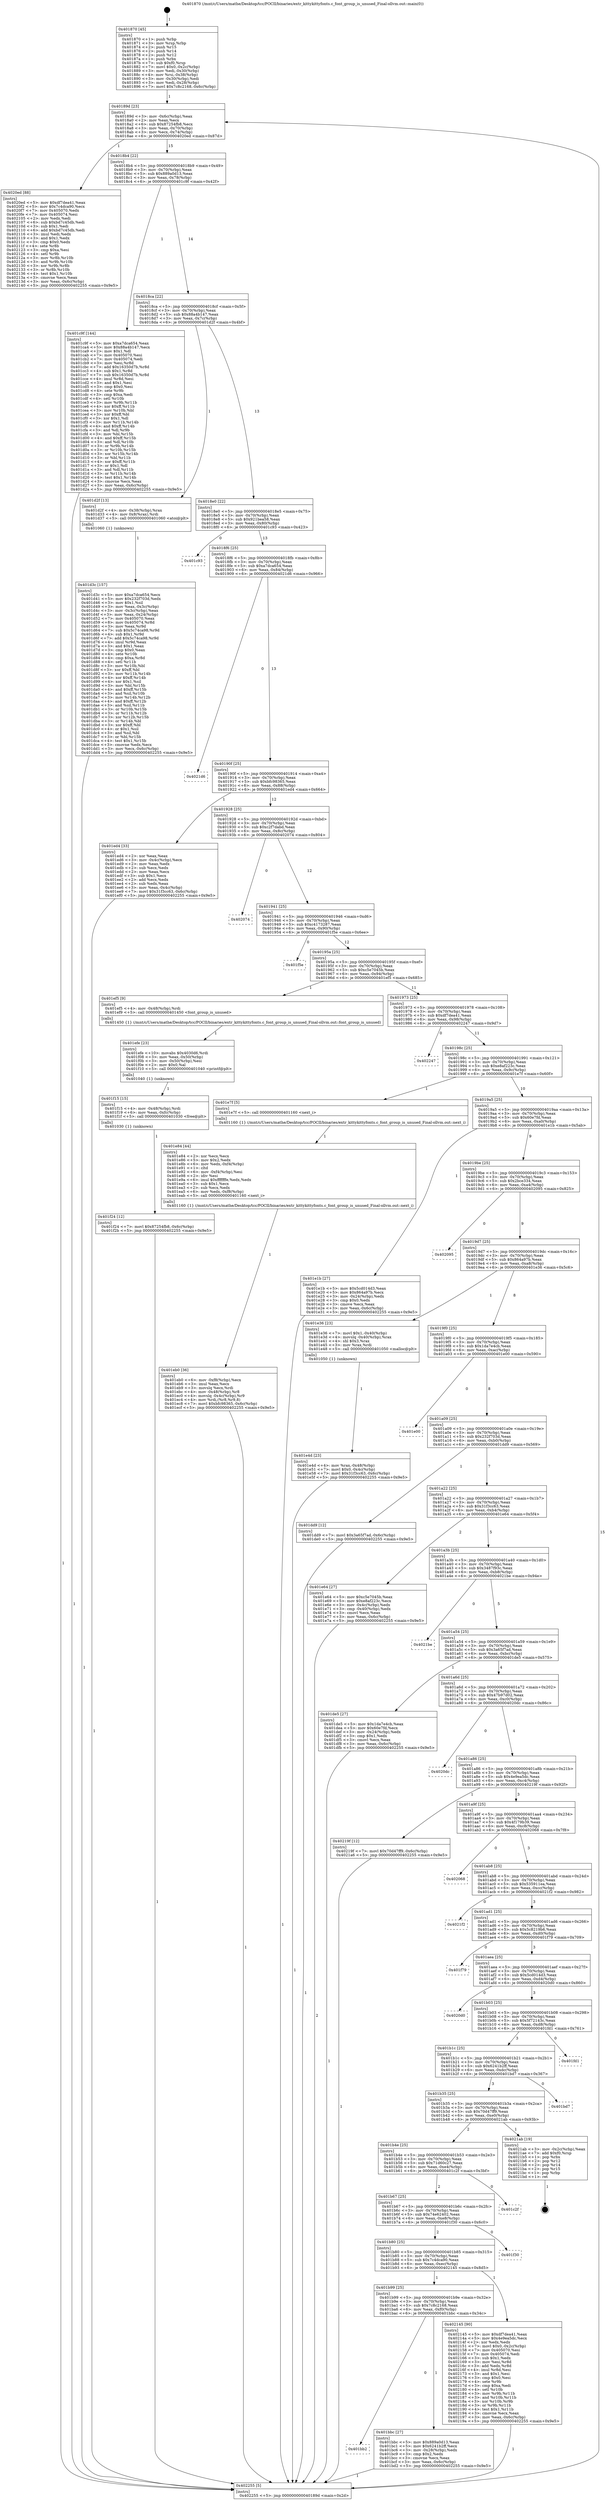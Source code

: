digraph "0x401870" {
  label = "0x401870 (/mnt/c/Users/mathe/Desktop/tcc/POCII/binaries/extr_kittykittyfonts.c_font_group_is_unused_Final-ollvm.out::main(0))"
  labelloc = "t"
  node[shape=record]

  Entry [label="",width=0.3,height=0.3,shape=circle,fillcolor=black,style=filled]
  "0x40189d" [label="{
     0x40189d [23]\l
     | [instrs]\l
     &nbsp;&nbsp;0x40189d \<+3\>: mov -0x6c(%rbp),%eax\l
     &nbsp;&nbsp;0x4018a0 \<+2\>: mov %eax,%ecx\l
     &nbsp;&nbsp;0x4018a2 \<+6\>: sub $0x87254fb8,%ecx\l
     &nbsp;&nbsp;0x4018a8 \<+3\>: mov %eax,-0x70(%rbp)\l
     &nbsp;&nbsp;0x4018ab \<+3\>: mov %ecx,-0x74(%rbp)\l
     &nbsp;&nbsp;0x4018ae \<+6\>: je 00000000004020ed \<main+0x87d\>\l
  }"]
  "0x4020ed" [label="{
     0x4020ed [88]\l
     | [instrs]\l
     &nbsp;&nbsp;0x4020ed \<+5\>: mov $0xdf7dea41,%eax\l
     &nbsp;&nbsp;0x4020f2 \<+5\>: mov $0x7c4dca90,%ecx\l
     &nbsp;&nbsp;0x4020f7 \<+7\>: mov 0x405070,%edx\l
     &nbsp;&nbsp;0x4020fe \<+7\>: mov 0x405074,%esi\l
     &nbsp;&nbsp;0x402105 \<+2\>: mov %edx,%edi\l
     &nbsp;&nbsp;0x402107 \<+6\>: sub $0xbd7c45db,%edi\l
     &nbsp;&nbsp;0x40210d \<+3\>: sub $0x1,%edi\l
     &nbsp;&nbsp;0x402110 \<+6\>: add $0xbd7c45db,%edi\l
     &nbsp;&nbsp;0x402116 \<+3\>: imul %edi,%edx\l
     &nbsp;&nbsp;0x402119 \<+3\>: and $0x1,%edx\l
     &nbsp;&nbsp;0x40211c \<+3\>: cmp $0x0,%edx\l
     &nbsp;&nbsp;0x40211f \<+4\>: sete %r8b\l
     &nbsp;&nbsp;0x402123 \<+3\>: cmp $0xa,%esi\l
     &nbsp;&nbsp;0x402126 \<+4\>: setl %r9b\l
     &nbsp;&nbsp;0x40212a \<+3\>: mov %r8b,%r10b\l
     &nbsp;&nbsp;0x40212d \<+3\>: and %r9b,%r10b\l
     &nbsp;&nbsp;0x402130 \<+3\>: xor %r9b,%r8b\l
     &nbsp;&nbsp;0x402133 \<+3\>: or %r8b,%r10b\l
     &nbsp;&nbsp;0x402136 \<+4\>: test $0x1,%r10b\l
     &nbsp;&nbsp;0x40213a \<+3\>: cmovne %ecx,%eax\l
     &nbsp;&nbsp;0x40213d \<+3\>: mov %eax,-0x6c(%rbp)\l
     &nbsp;&nbsp;0x402140 \<+5\>: jmp 0000000000402255 \<main+0x9e5\>\l
  }"]
  "0x4018b4" [label="{
     0x4018b4 [22]\l
     | [instrs]\l
     &nbsp;&nbsp;0x4018b4 \<+5\>: jmp 00000000004018b9 \<main+0x49\>\l
     &nbsp;&nbsp;0x4018b9 \<+3\>: mov -0x70(%rbp),%eax\l
     &nbsp;&nbsp;0x4018bc \<+5\>: sub $0x889a0d13,%eax\l
     &nbsp;&nbsp;0x4018c1 \<+3\>: mov %eax,-0x78(%rbp)\l
     &nbsp;&nbsp;0x4018c4 \<+6\>: je 0000000000401c9f \<main+0x42f\>\l
  }"]
  Exit [label="",width=0.3,height=0.3,shape=circle,fillcolor=black,style=filled,peripheries=2]
  "0x401c9f" [label="{
     0x401c9f [144]\l
     | [instrs]\l
     &nbsp;&nbsp;0x401c9f \<+5\>: mov $0xa7dca654,%eax\l
     &nbsp;&nbsp;0x401ca4 \<+5\>: mov $0x88a4b147,%ecx\l
     &nbsp;&nbsp;0x401ca9 \<+2\>: mov $0x1,%dl\l
     &nbsp;&nbsp;0x401cab \<+7\>: mov 0x405070,%esi\l
     &nbsp;&nbsp;0x401cb2 \<+7\>: mov 0x405074,%edi\l
     &nbsp;&nbsp;0x401cb9 \<+3\>: mov %esi,%r8d\l
     &nbsp;&nbsp;0x401cbc \<+7\>: add $0x16350d7b,%r8d\l
     &nbsp;&nbsp;0x401cc3 \<+4\>: sub $0x1,%r8d\l
     &nbsp;&nbsp;0x401cc7 \<+7\>: sub $0x16350d7b,%r8d\l
     &nbsp;&nbsp;0x401cce \<+4\>: imul %r8d,%esi\l
     &nbsp;&nbsp;0x401cd2 \<+3\>: and $0x1,%esi\l
     &nbsp;&nbsp;0x401cd5 \<+3\>: cmp $0x0,%esi\l
     &nbsp;&nbsp;0x401cd8 \<+4\>: sete %r9b\l
     &nbsp;&nbsp;0x401cdc \<+3\>: cmp $0xa,%edi\l
     &nbsp;&nbsp;0x401cdf \<+4\>: setl %r10b\l
     &nbsp;&nbsp;0x401ce3 \<+3\>: mov %r9b,%r11b\l
     &nbsp;&nbsp;0x401ce6 \<+4\>: xor $0xff,%r11b\l
     &nbsp;&nbsp;0x401cea \<+3\>: mov %r10b,%bl\l
     &nbsp;&nbsp;0x401ced \<+3\>: xor $0xff,%bl\l
     &nbsp;&nbsp;0x401cf0 \<+3\>: xor $0x1,%dl\l
     &nbsp;&nbsp;0x401cf3 \<+3\>: mov %r11b,%r14b\l
     &nbsp;&nbsp;0x401cf6 \<+4\>: and $0xff,%r14b\l
     &nbsp;&nbsp;0x401cfa \<+3\>: and %dl,%r9b\l
     &nbsp;&nbsp;0x401cfd \<+3\>: mov %bl,%r15b\l
     &nbsp;&nbsp;0x401d00 \<+4\>: and $0xff,%r15b\l
     &nbsp;&nbsp;0x401d04 \<+3\>: and %dl,%r10b\l
     &nbsp;&nbsp;0x401d07 \<+3\>: or %r9b,%r14b\l
     &nbsp;&nbsp;0x401d0a \<+3\>: or %r10b,%r15b\l
     &nbsp;&nbsp;0x401d0d \<+3\>: xor %r15b,%r14b\l
     &nbsp;&nbsp;0x401d10 \<+3\>: or %bl,%r11b\l
     &nbsp;&nbsp;0x401d13 \<+4\>: xor $0xff,%r11b\l
     &nbsp;&nbsp;0x401d17 \<+3\>: or $0x1,%dl\l
     &nbsp;&nbsp;0x401d1a \<+3\>: and %dl,%r11b\l
     &nbsp;&nbsp;0x401d1d \<+3\>: or %r11b,%r14b\l
     &nbsp;&nbsp;0x401d20 \<+4\>: test $0x1,%r14b\l
     &nbsp;&nbsp;0x401d24 \<+3\>: cmovne %ecx,%eax\l
     &nbsp;&nbsp;0x401d27 \<+3\>: mov %eax,-0x6c(%rbp)\l
     &nbsp;&nbsp;0x401d2a \<+5\>: jmp 0000000000402255 \<main+0x9e5\>\l
  }"]
  "0x4018ca" [label="{
     0x4018ca [22]\l
     | [instrs]\l
     &nbsp;&nbsp;0x4018ca \<+5\>: jmp 00000000004018cf \<main+0x5f\>\l
     &nbsp;&nbsp;0x4018cf \<+3\>: mov -0x70(%rbp),%eax\l
     &nbsp;&nbsp;0x4018d2 \<+5\>: sub $0x88a4b147,%eax\l
     &nbsp;&nbsp;0x4018d7 \<+3\>: mov %eax,-0x7c(%rbp)\l
     &nbsp;&nbsp;0x4018da \<+6\>: je 0000000000401d2f \<main+0x4bf\>\l
  }"]
  "0x401f24" [label="{
     0x401f24 [12]\l
     | [instrs]\l
     &nbsp;&nbsp;0x401f24 \<+7\>: movl $0x87254fb8,-0x6c(%rbp)\l
     &nbsp;&nbsp;0x401f2b \<+5\>: jmp 0000000000402255 \<main+0x9e5\>\l
  }"]
  "0x401d2f" [label="{
     0x401d2f [13]\l
     | [instrs]\l
     &nbsp;&nbsp;0x401d2f \<+4\>: mov -0x38(%rbp),%rax\l
     &nbsp;&nbsp;0x401d33 \<+4\>: mov 0x8(%rax),%rdi\l
     &nbsp;&nbsp;0x401d37 \<+5\>: call 0000000000401060 \<atoi@plt\>\l
     | [calls]\l
     &nbsp;&nbsp;0x401060 \{1\} (unknown)\l
  }"]
  "0x4018e0" [label="{
     0x4018e0 [22]\l
     | [instrs]\l
     &nbsp;&nbsp;0x4018e0 \<+5\>: jmp 00000000004018e5 \<main+0x75\>\l
     &nbsp;&nbsp;0x4018e5 \<+3\>: mov -0x70(%rbp),%eax\l
     &nbsp;&nbsp;0x4018e8 \<+5\>: sub $0x921bea58,%eax\l
     &nbsp;&nbsp;0x4018ed \<+3\>: mov %eax,-0x80(%rbp)\l
     &nbsp;&nbsp;0x4018f0 \<+6\>: je 0000000000401c93 \<main+0x423\>\l
  }"]
  "0x401f15" [label="{
     0x401f15 [15]\l
     | [instrs]\l
     &nbsp;&nbsp;0x401f15 \<+4\>: mov -0x48(%rbp),%rdi\l
     &nbsp;&nbsp;0x401f19 \<+6\>: mov %eax,-0xfc(%rbp)\l
     &nbsp;&nbsp;0x401f1f \<+5\>: call 0000000000401030 \<free@plt\>\l
     | [calls]\l
     &nbsp;&nbsp;0x401030 \{1\} (unknown)\l
  }"]
  "0x401c93" [label="{
     0x401c93\l
  }", style=dashed]
  "0x4018f6" [label="{
     0x4018f6 [25]\l
     | [instrs]\l
     &nbsp;&nbsp;0x4018f6 \<+5\>: jmp 00000000004018fb \<main+0x8b\>\l
     &nbsp;&nbsp;0x4018fb \<+3\>: mov -0x70(%rbp),%eax\l
     &nbsp;&nbsp;0x4018fe \<+5\>: sub $0xa7dca654,%eax\l
     &nbsp;&nbsp;0x401903 \<+6\>: mov %eax,-0x84(%rbp)\l
     &nbsp;&nbsp;0x401909 \<+6\>: je 00000000004021d6 \<main+0x966\>\l
  }"]
  "0x401efe" [label="{
     0x401efe [23]\l
     | [instrs]\l
     &nbsp;&nbsp;0x401efe \<+10\>: movabs $0x4030d6,%rdi\l
     &nbsp;&nbsp;0x401f08 \<+3\>: mov %eax,-0x50(%rbp)\l
     &nbsp;&nbsp;0x401f0b \<+3\>: mov -0x50(%rbp),%esi\l
     &nbsp;&nbsp;0x401f0e \<+2\>: mov $0x0,%al\l
     &nbsp;&nbsp;0x401f10 \<+5\>: call 0000000000401040 \<printf@plt\>\l
     | [calls]\l
     &nbsp;&nbsp;0x401040 \{1\} (unknown)\l
  }"]
  "0x4021d6" [label="{
     0x4021d6\l
  }", style=dashed]
  "0x40190f" [label="{
     0x40190f [25]\l
     | [instrs]\l
     &nbsp;&nbsp;0x40190f \<+5\>: jmp 0000000000401914 \<main+0xa4\>\l
     &nbsp;&nbsp;0x401914 \<+3\>: mov -0x70(%rbp),%eax\l
     &nbsp;&nbsp;0x401917 \<+5\>: sub $0xbfc98365,%eax\l
     &nbsp;&nbsp;0x40191c \<+6\>: mov %eax,-0x88(%rbp)\l
     &nbsp;&nbsp;0x401922 \<+6\>: je 0000000000401ed4 \<main+0x664\>\l
  }"]
  "0x401eb0" [label="{
     0x401eb0 [36]\l
     | [instrs]\l
     &nbsp;&nbsp;0x401eb0 \<+6\>: mov -0xf8(%rbp),%ecx\l
     &nbsp;&nbsp;0x401eb6 \<+3\>: imul %eax,%ecx\l
     &nbsp;&nbsp;0x401eb9 \<+3\>: movslq %ecx,%rdi\l
     &nbsp;&nbsp;0x401ebc \<+4\>: mov -0x48(%rbp),%r8\l
     &nbsp;&nbsp;0x401ec0 \<+4\>: movslq -0x4c(%rbp),%r9\l
     &nbsp;&nbsp;0x401ec4 \<+4\>: mov %rdi,(%r8,%r9,8)\l
     &nbsp;&nbsp;0x401ec8 \<+7\>: movl $0xbfc98365,-0x6c(%rbp)\l
     &nbsp;&nbsp;0x401ecf \<+5\>: jmp 0000000000402255 \<main+0x9e5\>\l
  }"]
  "0x401ed4" [label="{
     0x401ed4 [33]\l
     | [instrs]\l
     &nbsp;&nbsp;0x401ed4 \<+2\>: xor %eax,%eax\l
     &nbsp;&nbsp;0x401ed6 \<+3\>: mov -0x4c(%rbp),%ecx\l
     &nbsp;&nbsp;0x401ed9 \<+2\>: mov %eax,%edx\l
     &nbsp;&nbsp;0x401edb \<+2\>: sub %ecx,%edx\l
     &nbsp;&nbsp;0x401edd \<+2\>: mov %eax,%ecx\l
     &nbsp;&nbsp;0x401edf \<+3\>: sub $0x1,%ecx\l
     &nbsp;&nbsp;0x401ee2 \<+2\>: add %ecx,%edx\l
     &nbsp;&nbsp;0x401ee4 \<+2\>: sub %edx,%eax\l
     &nbsp;&nbsp;0x401ee6 \<+3\>: mov %eax,-0x4c(%rbp)\l
     &nbsp;&nbsp;0x401ee9 \<+7\>: movl $0x31f3cc63,-0x6c(%rbp)\l
     &nbsp;&nbsp;0x401ef0 \<+5\>: jmp 0000000000402255 \<main+0x9e5\>\l
  }"]
  "0x401928" [label="{
     0x401928 [25]\l
     | [instrs]\l
     &nbsp;&nbsp;0x401928 \<+5\>: jmp 000000000040192d \<main+0xbd\>\l
     &nbsp;&nbsp;0x40192d \<+3\>: mov -0x70(%rbp),%eax\l
     &nbsp;&nbsp;0x401930 \<+5\>: sub $0xc2f7dabd,%eax\l
     &nbsp;&nbsp;0x401935 \<+6\>: mov %eax,-0x8c(%rbp)\l
     &nbsp;&nbsp;0x40193b \<+6\>: je 0000000000402074 \<main+0x804\>\l
  }"]
  "0x401e84" [label="{
     0x401e84 [44]\l
     | [instrs]\l
     &nbsp;&nbsp;0x401e84 \<+2\>: xor %ecx,%ecx\l
     &nbsp;&nbsp;0x401e86 \<+5\>: mov $0x2,%edx\l
     &nbsp;&nbsp;0x401e8b \<+6\>: mov %edx,-0xf4(%rbp)\l
     &nbsp;&nbsp;0x401e91 \<+1\>: cltd\l
     &nbsp;&nbsp;0x401e92 \<+6\>: mov -0xf4(%rbp),%esi\l
     &nbsp;&nbsp;0x401e98 \<+2\>: idiv %esi\l
     &nbsp;&nbsp;0x401e9a \<+6\>: imul $0xfffffffe,%edx,%edx\l
     &nbsp;&nbsp;0x401ea0 \<+3\>: sub $0x1,%ecx\l
     &nbsp;&nbsp;0x401ea3 \<+2\>: sub %ecx,%edx\l
     &nbsp;&nbsp;0x401ea5 \<+6\>: mov %edx,-0xf8(%rbp)\l
     &nbsp;&nbsp;0x401eab \<+5\>: call 0000000000401160 \<next_i\>\l
     | [calls]\l
     &nbsp;&nbsp;0x401160 \{1\} (/mnt/c/Users/mathe/Desktop/tcc/POCII/binaries/extr_kittykittyfonts.c_font_group_is_unused_Final-ollvm.out::next_i)\l
  }"]
  "0x402074" [label="{
     0x402074\l
  }", style=dashed]
  "0x401941" [label="{
     0x401941 [25]\l
     | [instrs]\l
     &nbsp;&nbsp;0x401941 \<+5\>: jmp 0000000000401946 \<main+0xd6\>\l
     &nbsp;&nbsp;0x401946 \<+3\>: mov -0x70(%rbp),%eax\l
     &nbsp;&nbsp;0x401949 \<+5\>: sub $0xc4173287,%eax\l
     &nbsp;&nbsp;0x40194e \<+6\>: mov %eax,-0x90(%rbp)\l
     &nbsp;&nbsp;0x401954 \<+6\>: je 0000000000401f5e \<main+0x6ee\>\l
  }"]
  "0x401e4d" [label="{
     0x401e4d [23]\l
     | [instrs]\l
     &nbsp;&nbsp;0x401e4d \<+4\>: mov %rax,-0x48(%rbp)\l
     &nbsp;&nbsp;0x401e51 \<+7\>: movl $0x0,-0x4c(%rbp)\l
     &nbsp;&nbsp;0x401e58 \<+7\>: movl $0x31f3cc63,-0x6c(%rbp)\l
     &nbsp;&nbsp;0x401e5f \<+5\>: jmp 0000000000402255 \<main+0x9e5\>\l
  }"]
  "0x401f5e" [label="{
     0x401f5e\l
  }", style=dashed]
  "0x40195a" [label="{
     0x40195a [25]\l
     | [instrs]\l
     &nbsp;&nbsp;0x40195a \<+5\>: jmp 000000000040195f \<main+0xef\>\l
     &nbsp;&nbsp;0x40195f \<+3\>: mov -0x70(%rbp),%eax\l
     &nbsp;&nbsp;0x401962 \<+5\>: sub $0xc5e7045b,%eax\l
     &nbsp;&nbsp;0x401967 \<+6\>: mov %eax,-0x94(%rbp)\l
     &nbsp;&nbsp;0x40196d \<+6\>: je 0000000000401ef5 \<main+0x685\>\l
  }"]
  "0x401d3c" [label="{
     0x401d3c [157]\l
     | [instrs]\l
     &nbsp;&nbsp;0x401d3c \<+5\>: mov $0xa7dca654,%ecx\l
     &nbsp;&nbsp;0x401d41 \<+5\>: mov $0x232f703d,%edx\l
     &nbsp;&nbsp;0x401d46 \<+3\>: mov $0x1,%sil\l
     &nbsp;&nbsp;0x401d49 \<+3\>: mov %eax,-0x3c(%rbp)\l
     &nbsp;&nbsp;0x401d4c \<+3\>: mov -0x3c(%rbp),%eax\l
     &nbsp;&nbsp;0x401d4f \<+3\>: mov %eax,-0x24(%rbp)\l
     &nbsp;&nbsp;0x401d52 \<+7\>: mov 0x405070,%eax\l
     &nbsp;&nbsp;0x401d59 \<+8\>: mov 0x405074,%r8d\l
     &nbsp;&nbsp;0x401d61 \<+3\>: mov %eax,%r9d\l
     &nbsp;&nbsp;0x401d64 \<+7\>: sub $0x5c74ca98,%r9d\l
     &nbsp;&nbsp;0x401d6b \<+4\>: sub $0x1,%r9d\l
     &nbsp;&nbsp;0x401d6f \<+7\>: add $0x5c74ca98,%r9d\l
     &nbsp;&nbsp;0x401d76 \<+4\>: imul %r9d,%eax\l
     &nbsp;&nbsp;0x401d7a \<+3\>: and $0x1,%eax\l
     &nbsp;&nbsp;0x401d7d \<+3\>: cmp $0x0,%eax\l
     &nbsp;&nbsp;0x401d80 \<+4\>: sete %r10b\l
     &nbsp;&nbsp;0x401d84 \<+4\>: cmp $0xa,%r8d\l
     &nbsp;&nbsp;0x401d88 \<+4\>: setl %r11b\l
     &nbsp;&nbsp;0x401d8c \<+3\>: mov %r10b,%bl\l
     &nbsp;&nbsp;0x401d8f \<+3\>: xor $0xff,%bl\l
     &nbsp;&nbsp;0x401d92 \<+3\>: mov %r11b,%r14b\l
     &nbsp;&nbsp;0x401d95 \<+4\>: xor $0xff,%r14b\l
     &nbsp;&nbsp;0x401d99 \<+4\>: xor $0x1,%sil\l
     &nbsp;&nbsp;0x401d9d \<+3\>: mov %bl,%r15b\l
     &nbsp;&nbsp;0x401da0 \<+4\>: and $0xff,%r15b\l
     &nbsp;&nbsp;0x401da4 \<+3\>: and %sil,%r10b\l
     &nbsp;&nbsp;0x401da7 \<+3\>: mov %r14b,%r12b\l
     &nbsp;&nbsp;0x401daa \<+4\>: and $0xff,%r12b\l
     &nbsp;&nbsp;0x401dae \<+3\>: and %sil,%r11b\l
     &nbsp;&nbsp;0x401db1 \<+3\>: or %r10b,%r15b\l
     &nbsp;&nbsp;0x401db4 \<+3\>: or %r11b,%r12b\l
     &nbsp;&nbsp;0x401db7 \<+3\>: xor %r12b,%r15b\l
     &nbsp;&nbsp;0x401dba \<+3\>: or %r14b,%bl\l
     &nbsp;&nbsp;0x401dbd \<+3\>: xor $0xff,%bl\l
     &nbsp;&nbsp;0x401dc0 \<+4\>: or $0x1,%sil\l
     &nbsp;&nbsp;0x401dc4 \<+3\>: and %sil,%bl\l
     &nbsp;&nbsp;0x401dc7 \<+3\>: or %bl,%r15b\l
     &nbsp;&nbsp;0x401dca \<+4\>: test $0x1,%r15b\l
     &nbsp;&nbsp;0x401dce \<+3\>: cmovne %edx,%ecx\l
     &nbsp;&nbsp;0x401dd1 \<+3\>: mov %ecx,-0x6c(%rbp)\l
     &nbsp;&nbsp;0x401dd4 \<+5\>: jmp 0000000000402255 \<main+0x9e5\>\l
  }"]
  "0x401ef5" [label="{
     0x401ef5 [9]\l
     | [instrs]\l
     &nbsp;&nbsp;0x401ef5 \<+4\>: mov -0x48(%rbp),%rdi\l
     &nbsp;&nbsp;0x401ef9 \<+5\>: call 0000000000401450 \<font_group_is_unused\>\l
     | [calls]\l
     &nbsp;&nbsp;0x401450 \{1\} (/mnt/c/Users/mathe/Desktop/tcc/POCII/binaries/extr_kittykittyfonts.c_font_group_is_unused_Final-ollvm.out::font_group_is_unused)\l
  }"]
  "0x401973" [label="{
     0x401973 [25]\l
     | [instrs]\l
     &nbsp;&nbsp;0x401973 \<+5\>: jmp 0000000000401978 \<main+0x108\>\l
     &nbsp;&nbsp;0x401978 \<+3\>: mov -0x70(%rbp),%eax\l
     &nbsp;&nbsp;0x40197b \<+5\>: sub $0xdf7dea41,%eax\l
     &nbsp;&nbsp;0x401980 \<+6\>: mov %eax,-0x98(%rbp)\l
     &nbsp;&nbsp;0x401986 \<+6\>: je 0000000000402247 \<main+0x9d7\>\l
  }"]
  "0x401870" [label="{
     0x401870 [45]\l
     | [instrs]\l
     &nbsp;&nbsp;0x401870 \<+1\>: push %rbp\l
     &nbsp;&nbsp;0x401871 \<+3\>: mov %rsp,%rbp\l
     &nbsp;&nbsp;0x401874 \<+2\>: push %r15\l
     &nbsp;&nbsp;0x401876 \<+2\>: push %r14\l
     &nbsp;&nbsp;0x401878 \<+2\>: push %r12\l
     &nbsp;&nbsp;0x40187a \<+1\>: push %rbx\l
     &nbsp;&nbsp;0x40187b \<+7\>: sub $0xf0,%rsp\l
     &nbsp;&nbsp;0x401882 \<+7\>: movl $0x0,-0x2c(%rbp)\l
     &nbsp;&nbsp;0x401889 \<+3\>: mov %edi,-0x30(%rbp)\l
     &nbsp;&nbsp;0x40188c \<+4\>: mov %rsi,-0x38(%rbp)\l
     &nbsp;&nbsp;0x401890 \<+3\>: mov -0x30(%rbp),%edi\l
     &nbsp;&nbsp;0x401893 \<+3\>: mov %edi,-0x28(%rbp)\l
     &nbsp;&nbsp;0x401896 \<+7\>: movl $0x7c8c2168,-0x6c(%rbp)\l
  }"]
  "0x402247" [label="{
     0x402247\l
  }", style=dashed]
  "0x40198c" [label="{
     0x40198c [25]\l
     | [instrs]\l
     &nbsp;&nbsp;0x40198c \<+5\>: jmp 0000000000401991 \<main+0x121\>\l
     &nbsp;&nbsp;0x401991 \<+3\>: mov -0x70(%rbp),%eax\l
     &nbsp;&nbsp;0x401994 \<+5\>: sub $0xe8af223c,%eax\l
     &nbsp;&nbsp;0x401999 \<+6\>: mov %eax,-0x9c(%rbp)\l
     &nbsp;&nbsp;0x40199f \<+6\>: je 0000000000401e7f \<main+0x60f\>\l
  }"]
  "0x402255" [label="{
     0x402255 [5]\l
     | [instrs]\l
     &nbsp;&nbsp;0x402255 \<+5\>: jmp 000000000040189d \<main+0x2d\>\l
  }"]
  "0x401e7f" [label="{
     0x401e7f [5]\l
     | [instrs]\l
     &nbsp;&nbsp;0x401e7f \<+5\>: call 0000000000401160 \<next_i\>\l
     | [calls]\l
     &nbsp;&nbsp;0x401160 \{1\} (/mnt/c/Users/mathe/Desktop/tcc/POCII/binaries/extr_kittykittyfonts.c_font_group_is_unused_Final-ollvm.out::next_i)\l
  }"]
  "0x4019a5" [label="{
     0x4019a5 [25]\l
     | [instrs]\l
     &nbsp;&nbsp;0x4019a5 \<+5\>: jmp 00000000004019aa \<main+0x13a\>\l
     &nbsp;&nbsp;0x4019aa \<+3\>: mov -0x70(%rbp),%eax\l
     &nbsp;&nbsp;0x4019ad \<+5\>: sub $0x60e7fd,%eax\l
     &nbsp;&nbsp;0x4019b2 \<+6\>: mov %eax,-0xa0(%rbp)\l
     &nbsp;&nbsp;0x4019b8 \<+6\>: je 0000000000401e1b \<main+0x5ab\>\l
  }"]
  "0x401bb2" [label="{
     0x401bb2\l
  }", style=dashed]
  "0x401e1b" [label="{
     0x401e1b [27]\l
     | [instrs]\l
     &nbsp;&nbsp;0x401e1b \<+5\>: mov $0x5cd014d3,%eax\l
     &nbsp;&nbsp;0x401e20 \<+5\>: mov $0x864a97b,%ecx\l
     &nbsp;&nbsp;0x401e25 \<+3\>: mov -0x24(%rbp),%edx\l
     &nbsp;&nbsp;0x401e28 \<+3\>: cmp $0x0,%edx\l
     &nbsp;&nbsp;0x401e2b \<+3\>: cmove %ecx,%eax\l
     &nbsp;&nbsp;0x401e2e \<+3\>: mov %eax,-0x6c(%rbp)\l
     &nbsp;&nbsp;0x401e31 \<+5\>: jmp 0000000000402255 \<main+0x9e5\>\l
  }"]
  "0x4019be" [label="{
     0x4019be [25]\l
     | [instrs]\l
     &nbsp;&nbsp;0x4019be \<+5\>: jmp 00000000004019c3 \<main+0x153\>\l
     &nbsp;&nbsp;0x4019c3 \<+3\>: mov -0x70(%rbp),%eax\l
     &nbsp;&nbsp;0x4019c6 \<+5\>: sub $0x2bce334,%eax\l
     &nbsp;&nbsp;0x4019cb \<+6\>: mov %eax,-0xa4(%rbp)\l
     &nbsp;&nbsp;0x4019d1 \<+6\>: je 0000000000402095 \<main+0x825\>\l
  }"]
  "0x401bbc" [label="{
     0x401bbc [27]\l
     | [instrs]\l
     &nbsp;&nbsp;0x401bbc \<+5\>: mov $0x889a0d13,%eax\l
     &nbsp;&nbsp;0x401bc1 \<+5\>: mov $0x6241b2ff,%ecx\l
     &nbsp;&nbsp;0x401bc6 \<+3\>: mov -0x28(%rbp),%edx\l
     &nbsp;&nbsp;0x401bc9 \<+3\>: cmp $0x2,%edx\l
     &nbsp;&nbsp;0x401bcc \<+3\>: cmovne %ecx,%eax\l
     &nbsp;&nbsp;0x401bcf \<+3\>: mov %eax,-0x6c(%rbp)\l
     &nbsp;&nbsp;0x401bd2 \<+5\>: jmp 0000000000402255 \<main+0x9e5\>\l
  }"]
  "0x402095" [label="{
     0x402095\l
  }", style=dashed]
  "0x4019d7" [label="{
     0x4019d7 [25]\l
     | [instrs]\l
     &nbsp;&nbsp;0x4019d7 \<+5\>: jmp 00000000004019dc \<main+0x16c\>\l
     &nbsp;&nbsp;0x4019dc \<+3\>: mov -0x70(%rbp),%eax\l
     &nbsp;&nbsp;0x4019df \<+5\>: sub $0x864a97b,%eax\l
     &nbsp;&nbsp;0x4019e4 \<+6\>: mov %eax,-0xa8(%rbp)\l
     &nbsp;&nbsp;0x4019ea \<+6\>: je 0000000000401e36 \<main+0x5c6\>\l
  }"]
  "0x401b99" [label="{
     0x401b99 [25]\l
     | [instrs]\l
     &nbsp;&nbsp;0x401b99 \<+5\>: jmp 0000000000401b9e \<main+0x32e\>\l
     &nbsp;&nbsp;0x401b9e \<+3\>: mov -0x70(%rbp),%eax\l
     &nbsp;&nbsp;0x401ba1 \<+5\>: sub $0x7c8c2168,%eax\l
     &nbsp;&nbsp;0x401ba6 \<+6\>: mov %eax,-0xf0(%rbp)\l
     &nbsp;&nbsp;0x401bac \<+6\>: je 0000000000401bbc \<main+0x34c\>\l
  }"]
  "0x401e36" [label="{
     0x401e36 [23]\l
     | [instrs]\l
     &nbsp;&nbsp;0x401e36 \<+7\>: movl $0x1,-0x40(%rbp)\l
     &nbsp;&nbsp;0x401e3d \<+4\>: movslq -0x40(%rbp),%rax\l
     &nbsp;&nbsp;0x401e41 \<+4\>: shl $0x3,%rax\l
     &nbsp;&nbsp;0x401e45 \<+3\>: mov %rax,%rdi\l
     &nbsp;&nbsp;0x401e48 \<+5\>: call 0000000000401050 \<malloc@plt\>\l
     | [calls]\l
     &nbsp;&nbsp;0x401050 \{1\} (unknown)\l
  }"]
  "0x4019f0" [label="{
     0x4019f0 [25]\l
     | [instrs]\l
     &nbsp;&nbsp;0x4019f0 \<+5\>: jmp 00000000004019f5 \<main+0x185\>\l
     &nbsp;&nbsp;0x4019f5 \<+3\>: mov -0x70(%rbp),%eax\l
     &nbsp;&nbsp;0x4019f8 \<+5\>: sub $0x1da7e4cb,%eax\l
     &nbsp;&nbsp;0x4019fd \<+6\>: mov %eax,-0xac(%rbp)\l
     &nbsp;&nbsp;0x401a03 \<+6\>: je 0000000000401e00 \<main+0x590\>\l
  }"]
  "0x402145" [label="{
     0x402145 [90]\l
     | [instrs]\l
     &nbsp;&nbsp;0x402145 \<+5\>: mov $0xdf7dea41,%eax\l
     &nbsp;&nbsp;0x40214a \<+5\>: mov $0x4e9ea5dc,%ecx\l
     &nbsp;&nbsp;0x40214f \<+2\>: xor %edx,%edx\l
     &nbsp;&nbsp;0x402151 \<+7\>: movl $0x0,-0x2c(%rbp)\l
     &nbsp;&nbsp;0x402158 \<+7\>: mov 0x405070,%esi\l
     &nbsp;&nbsp;0x40215f \<+7\>: mov 0x405074,%edi\l
     &nbsp;&nbsp;0x402166 \<+3\>: sub $0x1,%edx\l
     &nbsp;&nbsp;0x402169 \<+3\>: mov %esi,%r8d\l
     &nbsp;&nbsp;0x40216c \<+3\>: add %edx,%r8d\l
     &nbsp;&nbsp;0x40216f \<+4\>: imul %r8d,%esi\l
     &nbsp;&nbsp;0x402173 \<+3\>: and $0x1,%esi\l
     &nbsp;&nbsp;0x402176 \<+3\>: cmp $0x0,%esi\l
     &nbsp;&nbsp;0x402179 \<+4\>: sete %r9b\l
     &nbsp;&nbsp;0x40217d \<+3\>: cmp $0xa,%edi\l
     &nbsp;&nbsp;0x402180 \<+4\>: setl %r10b\l
     &nbsp;&nbsp;0x402184 \<+3\>: mov %r9b,%r11b\l
     &nbsp;&nbsp;0x402187 \<+3\>: and %r10b,%r11b\l
     &nbsp;&nbsp;0x40218a \<+3\>: xor %r10b,%r9b\l
     &nbsp;&nbsp;0x40218d \<+3\>: or %r9b,%r11b\l
     &nbsp;&nbsp;0x402190 \<+4\>: test $0x1,%r11b\l
     &nbsp;&nbsp;0x402194 \<+3\>: cmovne %ecx,%eax\l
     &nbsp;&nbsp;0x402197 \<+3\>: mov %eax,-0x6c(%rbp)\l
     &nbsp;&nbsp;0x40219a \<+5\>: jmp 0000000000402255 \<main+0x9e5\>\l
  }"]
  "0x401e00" [label="{
     0x401e00\l
  }", style=dashed]
  "0x401a09" [label="{
     0x401a09 [25]\l
     | [instrs]\l
     &nbsp;&nbsp;0x401a09 \<+5\>: jmp 0000000000401a0e \<main+0x19e\>\l
     &nbsp;&nbsp;0x401a0e \<+3\>: mov -0x70(%rbp),%eax\l
     &nbsp;&nbsp;0x401a11 \<+5\>: sub $0x232f703d,%eax\l
     &nbsp;&nbsp;0x401a16 \<+6\>: mov %eax,-0xb0(%rbp)\l
     &nbsp;&nbsp;0x401a1c \<+6\>: je 0000000000401dd9 \<main+0x569\>\l
  }"]
  "0x401b80" [label="{
     0x401b80 [25]\l
     | [instrs]\l
     &nbsp;&nbsp;0x401b80 \<+5\>: jmp 0000000000401b85 \<main+0x315\>\l
     &nbsp;&nbsp;0x401b85 \<+3\>: mov -0x70(%rbp),%eax\l
     &nbsp;&nbsp;0x401b88 \<+5\>: sub $0x7c4dca90,%eax\l
     &nbsp;&nbsp;0x401b8d \<+6\>: mov %eax,-0xec(%rbp)\l
     &nbsp;&nbsp;0x401b93 \<+6\>: je 0000000000402145 \<main+0x8d5\>\l
  }"]
  "0x401dd9" [label="{
     0x401dd9 [12]\l
     | [instrs]\l
     &nbsp;&nbsp;0x401dd9 \<+7\>: movl $0x3a65f7ad,-0x6c(%rbp)\l
     &nbsp;&nbsp;0x401de0 \<+5\>: jmp 0000000000402255 \<main+0x9e5\>\l
  }"]
  "0x401a22" [label="{
     0x401a22 [25]\l
     | [instrs]\l
     &nbsp;&nbsp;0x401a22 \<+5\>: jmp 0000000000401a27 \<main+0x1b7\>\l
     &nbsp;&nbsp;0x401a27 \<+3\>: mov -0x70(%rbp),%eax\l
     &nbsp;&nbsp;0x401a2a \<+5\>: sub $0x31f3cc63,%eax\l
     &nbsp;&nbsp;0x401a2f \<+6\>: mov %eax,-0xb4(%rbp)\l
     &nbsp;&nbsp;0x401a35 \<+6\>: je 0000000000401e64 \<main+0x5f4\>\l
  }"]
  "0x401f30" [label="{
     0x401f30\l
  }", style=dashed]
  "0x401e64" [label="{
     0x401e64 [27]\l
     | [instrs]\l
     &nbsp;&nbsp;0x401e64 \<+5\>: mov $0xc5e7045b,%eax\l
     &nbsp;&nbsp;0x401e69 \<+5\>: mov $0xe8af223c,%ecx\l
     &nbsp;&nbsp;0x401e6e \<+3\>: mov -0x4c(%rbp),%edx\l
     &nbsp;&nbsp;0x401e71 \<+3\>: cmp -0x40(%rbp),%edx\l
     &nbsp;&nbsp;0x401e74 \<+3\>: cmovl %ecx,%eax\l
     &nbsp;&nbsp;0x401e77 \<+3\>: mov %eax,-0x6c(%rbp)\l
     &nbsp;&nbsp;0x401e7a \<+5\>: jmp 0000000000402255 \<main+0x9e5\>\l
  }"]
  "0x401a3b" [label="{
     0x401a3b [25]\l
     | [instrs]\l
     &nbsp;&nbsp;0x401a3b \<+5\>: jmp 0000000000401a40 \<main+0x1d0\>\l
     &nbsp;&nbsp;0x401a40 \<+3\>: mov -0x70(%rbp),%eax\l
     &nbsp;&nbsp;0x401a43 \<+5\>: sub $0x3487f93c,%eax\l
     &nbsp;&nbsp;0x401a48 \<+6\>: mov %eax,-0xb8(%rbp)\l
     &nbsp;&nbsp;0x401a4e \<+6\>: je 00000000004021be \<main+0x94e\>\l
  }"]
  "0x401b67" [label="{
     0x401b67 [25]\l
     | [instrs]\l
     &nbsp;&nbsp;0x401b67 \<+5\>: jmp 0000000000401b6c \<main+0x2fc\>\l
     &nbsp;&nbsp;0x401b6c \<+3\>: mov -0x70(%rbp),%eax\l
     &nbsp;&nbsp;0x401b6f \<+5\>: sub $0x74e62402,%eax\l
     &nbsp;&nbsp;0x401b74 \<+6\>: mov %eax,-0xe8(%rbp)\l
     &nbsp;&nbsp;0x401b7a \<+6\>: je 0000000000401f30 \<main+0x6c0\>\l
  }"]
  "0x4021be" [label="{
     0x4021be\l
  }", style=dashed]
  "0x401a54" [label="{
     0x401a54 [25]\l
     | [instrs]\l
     &nbsp;&nbsp;0x401a54 \<+5\>: jmp 0000000000401a59 \<main+0x1e9\>\l
     &nbsp;&nbsp;0x401a59 \<+3\>: mov -0x70(%rbp),%eax\l
     &nbsp;&nbsp;0x401a5c \<+5\>: sub $0x3a65f7ad,%eax\l
     &nbsp;&nbsp;0x401a61 \<+6\>: mov %eax,-0xbc(%rbp)\l
     &nbsp;&nbsp;0x401a67 \<+6\>: je 0000000000401de5 \<main+0x575\>\l
  }"]
  "0x401c2f" [label="{
     0x401c2f\l
  }", style=dashed]
  "0x401de5" [label="{
     0x401de5 [27]\l
     | [instrs]\l
     &nbsp;&nbsp;0x401de5 \<+5\>: mov $0x1da7e4cb,%eax\l
     &nbsp;&nbsp;0x401dea \<+5\>: mov $0x60e7fd,%ecx\l
     &nbsp;&nbsp;0x401def \<+3\>: mov -0x24(%rbp),%edx\l
     &nbsp;&nbsp;0x401df2 \<+3\>: cmp $0x1,%edx\l
     &nbsp;&nbsp;0x401df5 \<+3\>: cmovl %ecx,%eax\l
     &nbsp;&nbsp;0x401df8 \<+3\>: mov %eax,-0x6c(%rbp)\l
     &nbsp;&nbsp;0x401dfb \<+5\>: jmp 0000000000402255 \<main+0x9e5\>\l
  }"]
  "0x401a6d" [label="{
     0x401a6d [25]\l
     | [instrs]\l
     &nbsp;&nbsp;0x401a6d \<+5\>: jmp 0000000000401a72 \<main+0x202\>\l
     &nbsp;&nbsp;0x401a72 \<+3\>: mov -0x70(%rbp),%eax\l
     &nbsp;&nbsp;0x401a75 \<+5\>: sub $0x47b97d02,%eax\l
     &nbsp;&nbsp;0x401a7a \<+6\>: mov %eax,-0xc0(%rbp)\l
     &nbsp;&nbsp;0x401a80 \<+6\>: je 00000000004020dc \<main+0x86c\>\l
  }"]
  "0x401b4e" [label="{
     0x401b4e [25]\l
     | [instrs]\l
     &nbsp;&nbsp;0x401b4e \<+5\>: jmp 0000000000401b53 \<main+0x2e3\>\l
     &nbsp;&nbsp;0x401b53 \<+3\>: mov -0x70(%rbp),%eax\l
     &nbsp;&nbsp;0x401b56 \<+5\>: sub $0x71d60c27,%eax\l
     &nbsp;&nbsp;0x401b5b \<+6\>: mov %eax,-0xe4(%rbp)\l
     &nbsp;&nbsp;0x401b61 \<+6\>: je 0000000000401c2f \<main+0x3bf\>\l
  }"]
  "0x4020dc" [label="{
     0x4020dc\l
  }", style=dashed]
  "0x401a86" [label="{
     0x401a86 [25]\l
     | [instrs]\l
     &nbsp;&nbsp;0x401a86 \<+5\>: jmp 0000000000401a8b \<main+0x21b\>\l
     &nbsp;&nbsp;0x401a8b \<+3\>: mov -0x70(%rbp),%eax\l
     &nbsp;&nbsp;0x401a8e \<+5\>: sub $0x4e9ea5dc,%eax\l
     &nbsp;&nbsp;0x401a93 \<+6\>: mov %eax,-0xc4(%rbp)\l
     &nbsp;&nbsp;0x401a99 \<+6\>: je 000000000040219f \<main+0x92f\>\l
  }"]
  "0x4021ab" [label="{
     0x4021ab [19]\l
     | [instrs]\l
     &nbsp;&nbsp;0x4021ab \<+3\>: mov -0x2c(%rbp),%eax\l
     &nbsp;&nbsp;0x4021ae \<+7\>: add $0xf0,%rsp\l
     &nbsp;&nbsp;0x4021b5 \<+1\>: pop %rbx\l
     &nbsp;&nbsp;0x4021b6 \<+2\>: pop %r12\l
     &nbsp;&nbsp;0x4021b8 \<+2\>: pop %r14\l
     &nbsp;&nbsp;0x4021ba \<+2\>: pop %r15\l
     &nbsp;&nbsp;0x4021bc \<+1\>: pop %rbp\l
     &nbsp;&nbsp;0x4021bd \<+1\>: ret\l
  }"]
  "0x40219f" [label="{
     0x40219f [12]\l
     | [instrs]\l
     &nbsp;&nbsp;0x40219f \<+7\>: movl $0x70d47ff9,-0x6c(%rbp)\l
     &nbsp;&nbsp;0x4021a6 \<+5\>: jmp 0000000000402255 \<main+0x9e5\>\l
  }"]
  "0x401a9f" [label="{
     0x401a9f [25]\l
     | [instrs]\l
     &nbsp;&nbsp;0x401a9f \<+5\>: jmp 0000000000401aa4 \<main+0x234\>\l
     &nbsp;&nbsp;0x401aa4 \<+3\>: mov -0x70(%rbp),%eax\l
     &nbsp;&nbsp;0x401aa7 \<+5\>: sub $0x4f179b39,%eax\l
     &nbsp;&nbsp;0x401aac \<+6\>: mov %eax,-0xc8(%rbp)\l
     &nbsp;&nbsp;0x401ab2 \<+6\>: je 0000000000402068 \<main+0x7f8\>\l
  }"]
  "0x401b35" [label="{
     0x401b35 [25]\l
     | [instrs]\l
     &nbsp;&nbsp;0x401b35 \<+5\>: jmp 0000000000401b3a \<main+0x2ca\>\l
     &nbsp;&nbsp;0x401b3a \<+3\>: mov -0x70(%rbp),%eax\l
     &nbsp;&nbsp;0x401b3d \<+5\>: sub $0x70d47ff9,%eax\l
     &nbsp;&nbsp;0x401b42 \<+6\>: mov %eax,-0xe0(%rbp)\l
     &nbsp;&nbsp;0x401b48 \<+6\>: je 00000000004021ab \<main+0x93b\>\l
  }"]
  "0x402068" [label="{
     0x402068\l
  }", style=dashed]
  "0x401ab8" [label="{
     0x401ab8 [25]\l
     | [instrs]\l
     &nbsp;&nbsp;0x401ab8 \<+5\>: jmp 0000000000401abd \<main+0x24d\>\l
     &nbsp;&nbsp;0x401abd \<+3\>: mov -0x70(%rbp),%eax\l
     &nbsp;&nbsp;0x401ac0 \<+5\>: sub $0x535911ea,%eax\l
     &nbsp;&nbsp;0x401ac5 \<+6\>: mov %eax,-0xcc(%rbp)\l
     &nbsp;&nbsp;0x401acb \<+6\>: je 00000000004021f2 \<main+0x982\>\l
  }"]
  "0x401bd7" [label="{
     0x401bd7\l
  }", style=dashed]
  "0x4021f2" [label="{
     0x4021f2\l
  }", style=dashed]
  "0x401ad1" [label="{
     0x401ad1 [25]\l
     | [instrs]\l
     &nbsp;&nbsp;0x401ad1 \<+5\>: jmp 0000000000401ad6 \<main+0x266\>\l
     &nbsp;&nbsp;0x401ad6 \<+3\>: mov -0x70(%rbp),%eax\l
     &nbsp;&nbsp;0x401ad9 \<+5\>: sub $0x5c8219b6,%eax\l
     &nbsp;&nbsp;0x401ade \<+6\>: mov %eax,-0xd0(%rbp)\l
     &nbsp;&nbsp;0x401ae4 \<+6\>: je 0000000000401f79 \<main+0x709\>\l
  }"]
  "0x401b1c" [label="{
     0x401b1c [25]\l
     | [instrs]\l
     &nbsp;&nbsp;0x401b1c \<+5\>: jmp 0000000000401b21 \<main+0x2b1\>\l
     &nbsp;&nbsp;0x401b21 \<+3\>: mov -0x70(%rbp),%eax\l
     &nbsp;&nbsp;0x401b24 \<+5\>: sub $0x6241b2ff,%eax\l
     &nbsp;&nbsp;0x401b29 \<+6\>: mov %eax,-0xdc(%rbp)\l
     &nbsp;&nbsp;0x401b2f \<+6\>: je 0000000000401bd7 \<main+0x367\>\l
  }"]
  "0x401f79" [label="{
     0x401f79\l
  }", style=dashed]
  "0x401aea" [label="{
     0x401aea [25]\l
     | [instrs]\l
     &nbsp;&nbsp;0x401aea \<+5\>: jmp 0000000000401aef \<main+0x27f\>\l
     &nbsp;&nbsp;0x401aef \<+3\>: mov -0x70(%rbp),%eax\l
     &nbsp;&nbsp;0x401af2 \<+5\>: sub $0x5cd014d3,%eax\l
     &nbsp;&nbsp;0x401af7 \<+6\>: mov %eax,-0xd4(%rbp)\l
     &nbsp;&nbsp;0x401afd \<+6\>: je 00000000004020d0 \<main+0x860\>\l
  }"]
  "0x401fd1" [label="{
     0x401fd1\l
  }", style=dashed]
  "0x4020d0" [label="{
     0x4020d0\l
  }", style=dashed]
  "0x401b03" [label="{
     0x401b03 [25]\l
     | [instrs]\l
     &nbsp;&nbsp;0x401b03 \<+5\>: jmp 0000000000401b08 \<main+0x298\>\l
     &nbsp;&nbsp;0x401b08 \<+3\>: mov -0x70(%rbp),%eax\l
     &nbsp;&nbsp;0x401b0b \<+5\>: sub $0x5f72143c,%eax\l
     &nbsp;&nbsp;0x401b10 \<+6\>: mov %eax,-0xd8(%rbp)\l
     &nbsp;&nbsp;0x401b16 \<+6\>: je 0000000000401fd1 \<main+0x761\>\l
  }"]
  Entry -> "0x401870" [label=" 1"]
  "0x40189d" -> "0x4020ed" [label=" 1"]
  "0x40189d" -> "0x4018b4" [label=" 15"]
  "0x4021ab" -> Exit [label=" 1"]
  "0x4018b4" -> "0x401c9f" [label=" 1"]
  "0x4018b4" -> "0x4018ca" [label=" 14"]
  "0x40219f" -> "0x402255" [label=" 1"]
  "0x4018ca" -> "0x401d2f" [label=" 1"]
  "0x4018ca" -> "0x4018e0" [label=" 13"]
  "0x402145" -> "0x402255" [label=" 1"]
  "0x4018e0" -> "0x401c93" [label=" 0"]
  "0x4018e0" -> "0x4018f6" [label=" 13"]
  "0x4020ed" -> "0x402255" [label=" 1"]
  "0x4018f6" -> "0x4021d6" [label=" 0"]
  "0x4018f6" -> "0x40190f" [label=" 13"]
  "0x401f24" -> "0x402255" [label=" 1"]
  "0x40190f" -> "0x401ed4" [label=" 1"]
  "0x40190f" -> "0x401928" [label=" 12"]
  "0x401f15" -> "0x401f24" [label=" 1"]
  "0x401928" -> "0x402074" [label=" 0"]
  "0x401928" -> "0x401941" [label=" 12"]
  "0x401efe" -> "0x401f15" [label=" 1"]
  "0x401941" -> "0x401f5e" [label=" 0"]
  "0x401941" -> "0x40195a" [label=" 12"]
  "0x401ef5" -> "0x401efe" [label=" 1"]
  "0x40195a" -> "0x401ef5" [label=" 1"]
  "0x40195a" -> "0x401973" [label=" 11"]
  "0x401ed4" -> "0x402255" [label=" 1"]
  "0x401973" -> "0x402247" [label=" 0"]
  "0x401973" -> "0x40198c" [label=" 11"]
  "0x401eb0" -> "0x402255" [label=" 1"]
  "0x40198c" -> "0x401e7f" [label=" 1"]
  "0x40198c" -> "0x4019a5" [label=" 10"]
  "0x401e84" -> "0x401eb0" [label=" 1"]
  "0x4019a5" -> "0x401e1b" [label=" 1"]
  "0x4019a5" -> "0x4019be" [label=" 9"]
  "0x401e7f" -> "0x401e84" [label=" 1"]
  "0x4019be" -> "0x402095" [label=" 0"]
  "0x4019be" -> "0x4019d7" [label=" 9"]
  "0x401e64" -> "0x402255" [label=" 2"]
  "0x4019d7" -> "0x401e36" [label=" 1"]
  "0x4019d7" -> "0x4019f0" [label=" 8"]
  "0x401e36" -> "0x401e4d" [label=" 1"]
  "0x4019f0" -> "0x401e00" [label=" 0"]
  "0x4019f0" -> "0x401a09" [label=" 8"]
  "0x401e1b" -> "0x402255" [label=" 1"]
  "0x401a09" -> "0x401dd9" [label=" 1"]
  "0x401a09" -> "0x401a22" [label=" 7"]
  "0x401dd9" -> "0x402255" [label=" 1"]
  "0x401a22" -> "0x401e64" [label=" 2"]
  "0x401a22" -> "0x401a3b" [label=" 5"]
  "0x401d3c" -> "0x402255" [label=" 1"]
  "0x401a3b" -> "0x4021be" [label=" 0"]
  "0x401a3b" -> "0x401a54" [label=" 5"]
  "0x401c9f" -> "0x402255" [label=" 1"]
  "0x401a54" -> "0x401de5" [label=" 1"]
  "0x401a54" -> "0x401a6d" [label=" 4"]
  "0x402255" -> "0x40189d" [label=" 15"]
  "0x401a6d" -> "0x4020dc" [label=" 0"]
  "0x401a6d" -> "0x401a86" [label=" 4"]
  "0x401bbc" -> "0x402255" [label=" 1"]
  "0x401a86" -> "0x40219f" [label=" 1"]
  "0x401a86" -> "0x401a9f" [label=" 3"]
  "0x401b99" -> "0x401bb2" [label=" 0"]
  "0x401a9f" -> "0x402068" [label=" 0"]
  "0x401a9f" -> "0x401ab8" [label=" 3"]
  "0x401e4d" -> "0x402255" [label=" 1"]
  "0x401ab8" -> "0x4021f2" [label=" 0"]
  "0x401ab8" -> "0x401ad1" [label=" 3"]
  "0x401b80" -> "0x401b99" [label=" 1"]
  "0x401ad1" -> "0x401f79" [label=" 0"]
  "0x401ad1" -> "0x401aea" [label=" 3"]
  "0x401de5" -> "0x402255" [label=" 1"]
  "0x401aea" -> "0x4020d0" [label=" 0"]
  "0x401aea" -> "0x401b03" [label=" 3"]
  "0x401b67" -> "0x401b80" [label=" 2"]
  "0x401b03" -> "0x401fd1" [label=" 0"]
  "0x401b03" -> "0x401b1c" [label=" 3"]
  "0x401b80" -> "0x402145" [label=" 1"]
  "0x401b1c" -> "0x401bd7" [label=" 0"]
  "0x401b1c" -> "0x401b35" [label=" 3"]
  "0x401b99" -> "0x401bbc" [label=" 1"]
  "0x401b35" -> "0x4021ab" [label=" 1"]
  "0x401b35" -> "0x401b4e" [label=" 2"]
  "0x401870" -> "0x40189d" [label=" 1"]
  "0x401b4e" -> "0x401c2f" [label=" 0"]
  "0x401b4e" -> "0x401b67" [label=" 2"]
  "0x401d2f" -> "0x401d3c" [label=" 1"]
  "0x401b67" -> "0x401f30" [label=" 0"]
}
